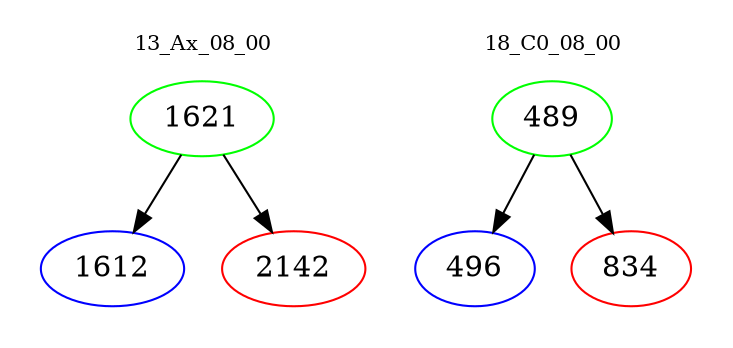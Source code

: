 digraph{
subgraph cluster_0 {
color = white
label = "13_Ax_08_00";
fontsize=10;
T0_1621 [label="1621", color="green"]
T0_1621 -> T0_1612 [color="black"]
T0_1612 [label="1612", color="blue"]
T0_1621 -> T0_2142 [color="black"]
T0_2142 [label="2142", color="red"]
}
subgraph cluster_1 {
color = white
label = "18_C0_08_00";
fontsize=10;
T1_489 [label="489", color="green"]
T1_489 -> T1_496 [color="black"]
T1_496 [label="496", color="blue"]
T1_489 -> T1_834 [color="black"]
T1_834 [label="834", color="red"]
}
}

